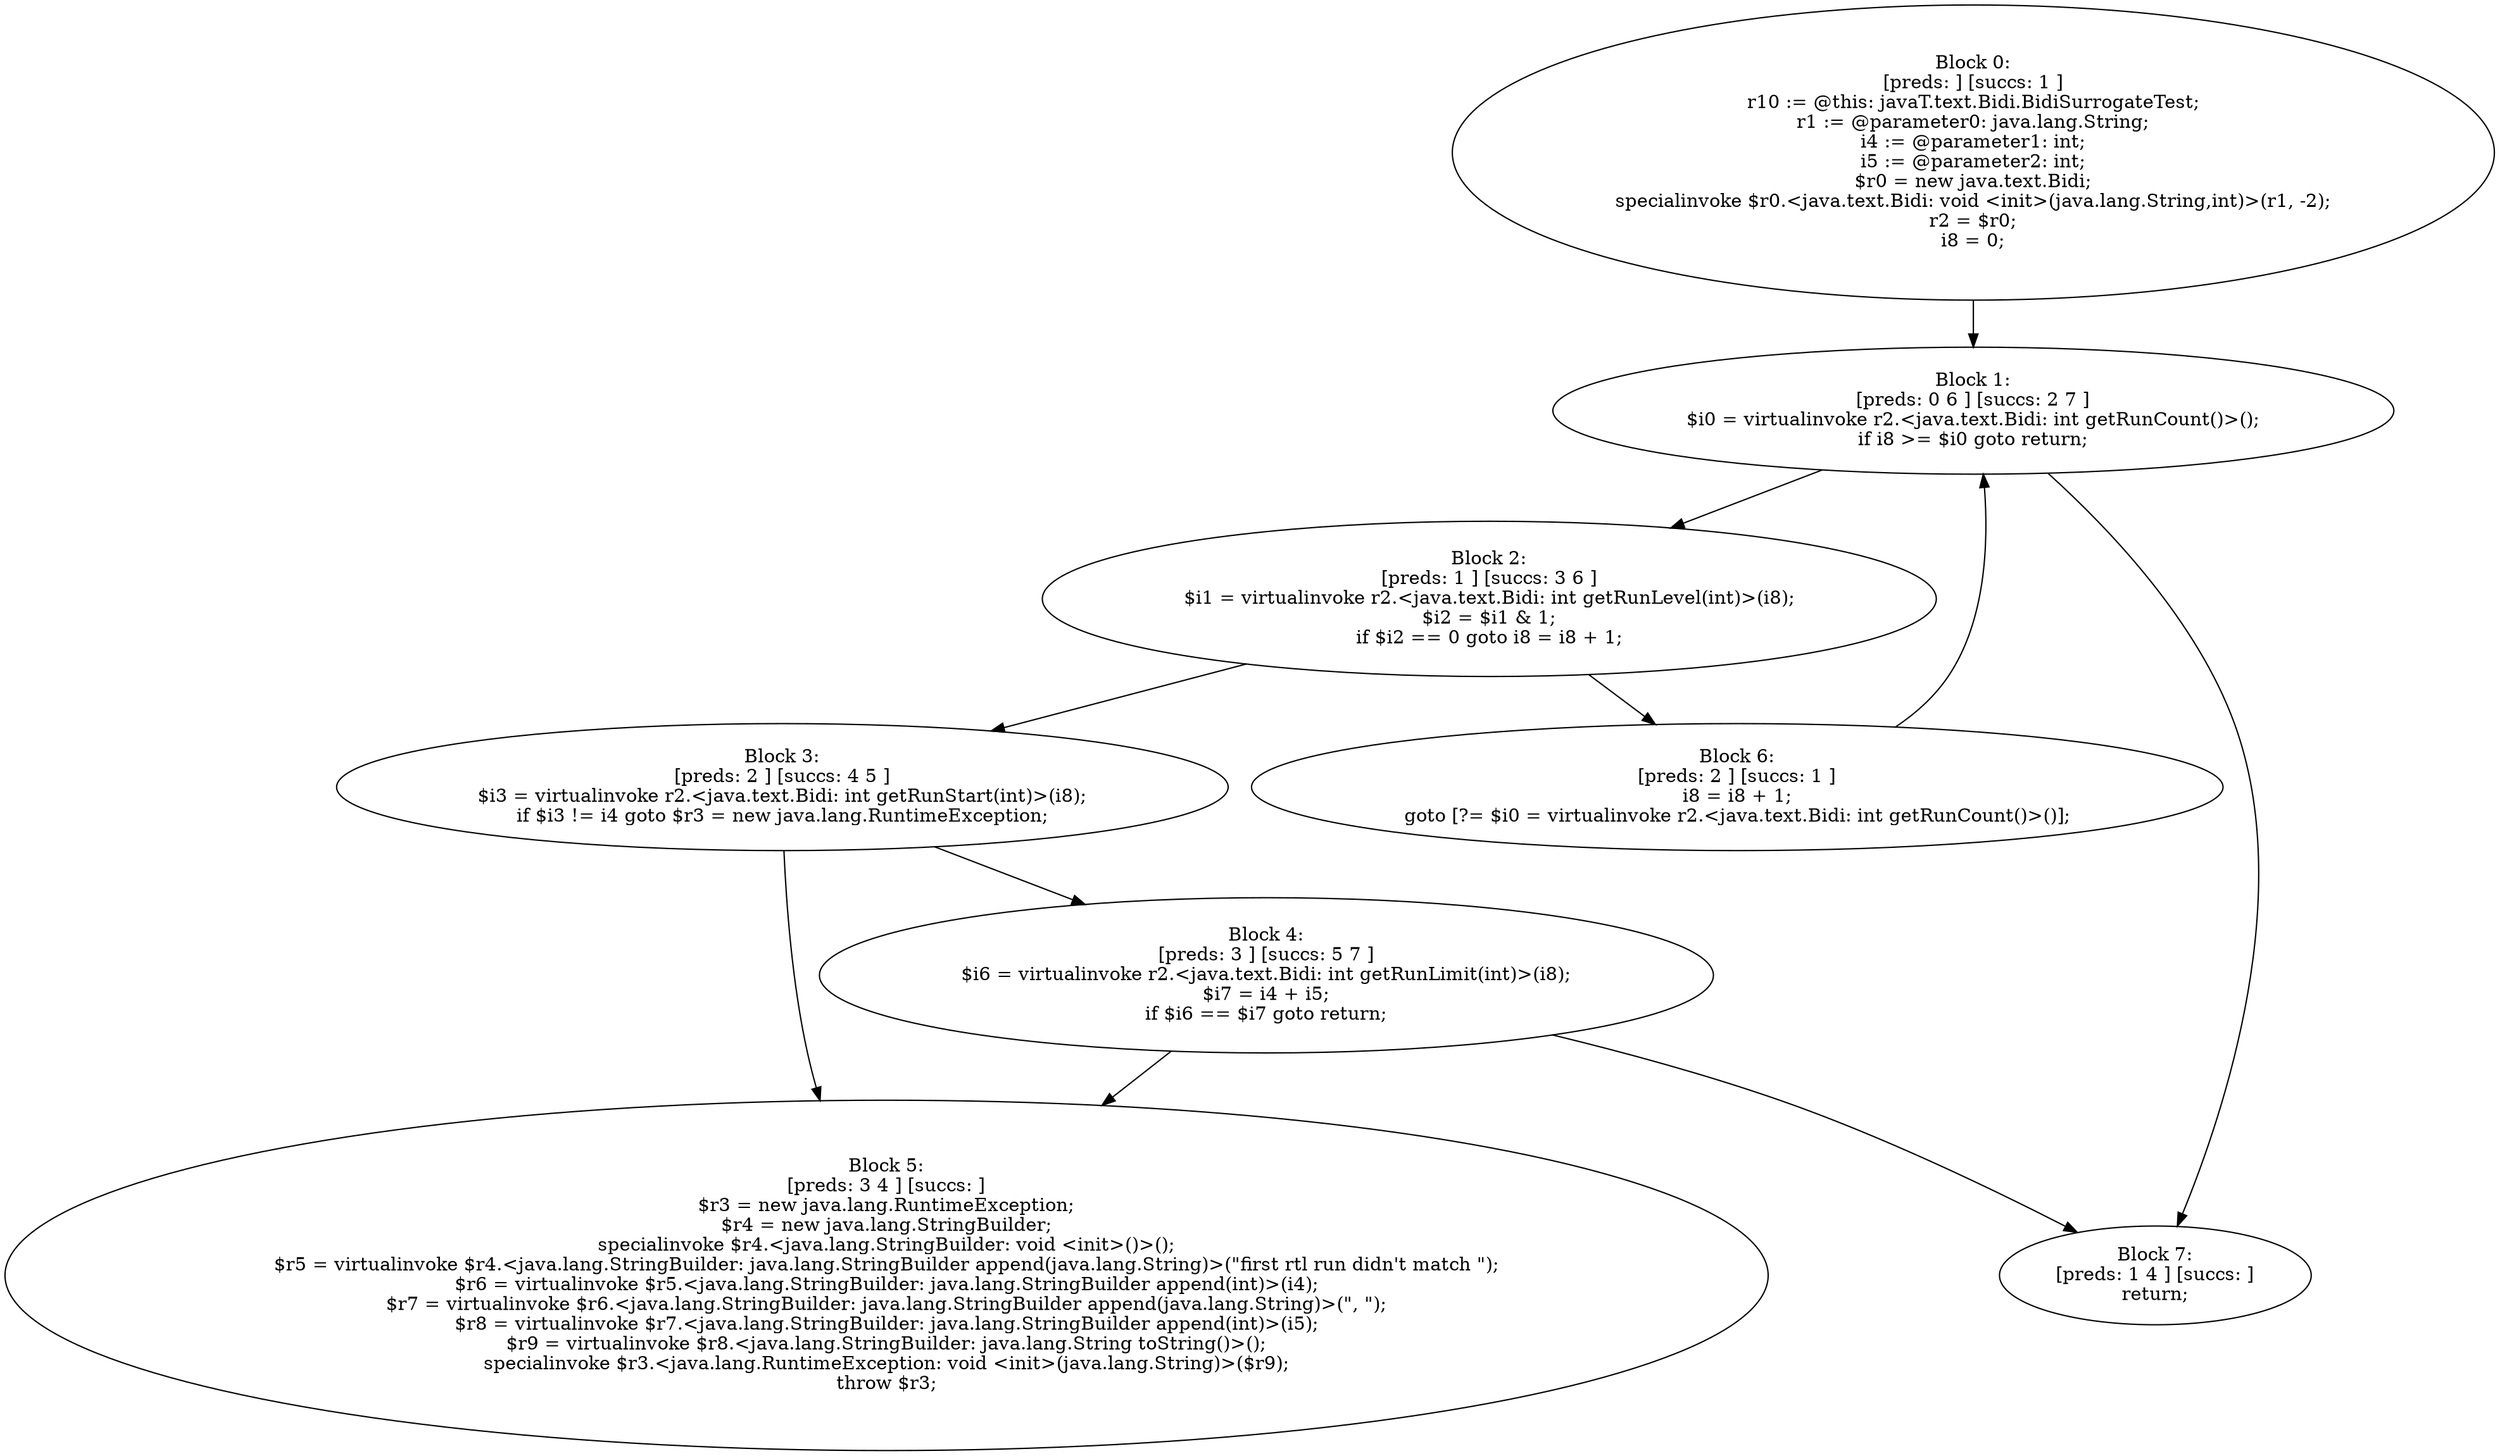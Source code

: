 digraph "unitGraph" {
    "Block 0:
[preds: ] [succs: 1 ]
r10 := @this: javaT.text.Bidi.BidiSurrogateTest;
r1 := @parameter0: java.lang.String;
i4 := @parameter1: int;
i5 := @parameter2: int;
$r0 = new java.text.Bidi;
specialinvoke $r0.<java.text.Bidi: void <init>(java.lang.String,int)>(r1, -2);
r2 = $r0;
i8 = 0;
"
    "Block 1:
[preds: 0 6 ] [succs: 2 7 ]
$i0 = virtualinvoke r2.<java.text.Bidi: int getRunCount()>();
if i8 >= $i0 goto return;
"
    "Block 2:
[preds: 1 ] [succs: 3 6 ]
$i1 = virtualinvoke r2.<java.text.Bidi: int getRunLevel(int)>(i8);
$i2 = $i1 & 1;
if $i2 == 0 goto i8 = i8 + 1;
"
    "Block 3:
[preds: 2 ] [succs: 4 5 ]
$i3 = virtualinvoke r2.<java.text.Bidi: int getRunStart(int)>(i8);
if $i3 != i4 goto $r3 = new java.lang.RuntimeException;
"
    "Block 4:
[preds: 3 ] [succs: 5 7 ]
$i6 = virtualinvoke r2.<java.text.Bidi: int getRunLimit(int)>(i8);
$i7 = i4 + i5;
if $i6 == $i7 goto return;
"
    "Block 5:
[preds: 3 4 ] [succs: ]
$r3 = new java.lang.RuntimeException;
$r4 = new java.lang.StringBuilder;
specialinvoke $r4.<java.lang.StringBuilder: void <init>()>();
$r5 = virtualinvoke $r4.<java.lang.StringBuilder: java.lang.StringBuilder append(java.lang.String)>(\"first rtl run didn\'t match \");
$r6 = virtualinvoke $r5.<java.lang.StringBuilder: java.lang.StringBuilder append(int)>(i4);
$r7 = virtualinvoke $r6.<java.lang.StringBuilder: java.lang.StringBuilder append(java.lang.String)>(\", \");
$r8 = virtualinvoke $r7.<java.lang.StringBuilder: java.lang.StringBuilder append(int)>(i5);
$r9 = virtualinvoke $r8.<java.lang.StringBuilder: java.lang.String toString()>();
specialinvoke $r3.<java.lang.RuntimeException: void <init>(java.lang.String)>($r9);
throw $r3;
"
    "Block 6:
[preds: 2 ] [succs: 1 ]
i8 = i8 + 1;
goto [?= $i0 = virtualinvoke r2.<java.text.Bidi: int getRunCount()>()];
"
    "Block 7:
[preds: 1 4 ] [succs: ]
return;
"
    "Block 0:
[preds: ] [succs: 1 ]
r10 := @this: javaT.text.Bidi.BidiSurrogateTest;
r1 := @parameter0: java.lang.String;
i4 := @parameter1: int;
i5 := @parameter2: int;
$r0 = new java.text.Bidi;
specialinvoke $r0.<java.text.Bidi: void <init>(java.lang.String,int)>(r1, -2);
r2 = $r0;
i8 = 0;
"->"Block 1:
[preds: 0 6 ] [succs: 2 7 ]
$i0 = virtualinvoke r2.<java.text.Bidi: int getRunCount()>();
if i8 >= $i0 goto return;
";
    "Block 1:
[preds: 0 6 ] [succs: 2 7 ]
$i0 = virtualinvoke r2.<java.text.Bidi: int getRunCount()>();
if i8 >= $i0 goto return;
"->"Block 2:
[preds: 1 ] [succs: 3 6 ]
$i1 = virtualinvoke r2.<java.text.Bidi: int getRunLevel(int)>(i8);
$i2 = $i1 & 1;
if $i2 == 0 goto i8 = i8 + 1;
";
    "Block 1:
[preds: 0 6 ] [succs: 2 7 ]
$i0 = virtualinvoke r2.<java.text.Bidi: int getRunCount()>();
if i8 >= $i0 goto return;
"->"Block 7:
[preds: 1 4 ] [succs: ]
return;
";
    "Block 2:
[preds: 1 ] [succs: 3 6 ]
$i1 = virtualinvoke r2.<java.text.Bidi: int getRunLevel(int)>(i8);
$i2 = $i1 & 1;
if $i2 == 0 goto i8 = i8 + 1;
"->"Block 3:
[preds: 2 ] [succs: 4 5 ]
$i3 = virtualinvoke r2.<java.text.Bidi: int getRunStart(int)>(i8);
if $i3 != i4 goto $r3 = new java.lang.RuntimeException;
";
    "Block 2:
[preds: 1 ] [succs: 3 6 ]
$i1 = virtualinvoke r2.<java.text.Bidi: int getRunLevel(int)>(i8);
$i2 = $i1 & 1;
if $i2 == 0 goto i8 = i8 + 1;
"->"Block 6:
[preds: 2 ] [succs: 1 ]
i8 = i8 + 1;
goto [?= $i0 = virtualinvoke r2.<java.text.Bidi: int getRunCount()>()];
";
    "Block 3:
[preds: 2 ] [succs: 4 5 ]
$i3 = virtualinvoke r2.<java.text.Bidi: int getRunStart(int)>(i8);
if $i3 != i4 goto $r3 = new java.lang.RuntimeException;
"->"Block 4:
[preds: 3 ] [succs: 5 7 ]
$i6 = virtualinvoke r2.<java.text.Bidi: int getRunLimit(int)>(i8);
$i7 = i4 + i5;
if $i6 == $i7 goto return;
";
    "Block 3:
[preds: 2 ] [succs: 4 5 ]
$i3 = virtualinvoke r2.<java.text.Bidi: int getRunStart(int)>(i8);
if $i3 != i4 goto $r3 = new java.lang.RuntimeException;
"->"Block 5:
[preds: 3 4 ] [succs: ]
$r3 = new java.lang.RuntimeException;
$r4 = new java.lang.StringBuilder;
specialinvoke $r4.<java.lang.StringBuilder: void <init>()>();
$r5 = virtualinvoke $r4.<java.lang.StringBuilder: java.lang.StringBuilder append(java.lang.String)>(\"first rtl run didn\'t match \");
$r6 = virtualinvoke $r5.<java.lang.StringBuilder: java.lang.StringBuilder append(int)>(i4);
$r7 = virtualinvoke $r6.<java.lang.StringBuilder: java.lang.StringBuilder append(java.lang.String)>(\", \");
$r8 = virtualinvoke $r7.<java.lang.StringBuilder: java.lang.StringBuilder append(int)>(i5);
$r9 = virtualinvoke $r8.<java.lang.StringBuilder: java.lang.String toString()>();
specialinvoke $r3.<java.lang.RuntimeException: void <init>(java.lang.String)>($r9);
throw $r3;
";
    "Block 4:
[preds: 3 ] [succs: 5 7 ]
$i6 = virtualinvoke r2.<java.text.Bidi: int getRunLimit(int)>(i8);
$i7 = i4 + i5;
if $i6 == $i7 goto return;
"->"Block 5:
[preds: 3 4 ] [succs: ]
$r3 = new java.lang.RuntimeException;
$r4 = new java.lang.StringBuilder;
specialinvoke $r4.<java.lang.StringBuilder: void <init>()>();
$r5 = virtualinvoke $r4.<java.lang.StringBuilder: java.lang.StringBuilder append(java.lang.String)>(\"first rtl run didn\'t match \");
$r6 = virtualinvoke $r5.<java.lang.StringBuilder: java.lang.StringBuilder append(int)>(i4);
$r7 = virtualinvoke $r6.<java.lang.StringBuilder: java.lang.StringBuilder append(java.lang.String)>(\", \");
$r8 = virtualinvoke $r7.<java.lang.StringBuilder: java.lang.StringBuilder append(int)>(i5);
$r9 = virtualinvoke $r8.<java.lang.StringBuilder: java.lang.String toString()>();
specialinvoke $r3.<java.lang.RuntimeException: void <init>(java.lang.String)>($r9);
throw $r3;
";
    "Block 4:
[preds: 3 ] [succs: 5 7 ]
$i6 = virtualinvoke r2.<java.text.Bidi: int getRunLimit(int)>(i8);
$i7 = i4 + i5;
if $i6 == $i7 goto return;
"->"Block 7:
[preds: 1 4 ] [succs: ]
return;
";
    "Block 6:
[preds: 2 ] [succs: 1 ]
i8 = i8 + 1;
goto [?= $i0 = virtualinvoke r2.<java.text.Bidi: int getRunCount()>()];
"->"Block 1:
[preds: 0 6 ] [succs: 2 7 ]
$i0 = virtualinvoke r2.<java.text.Bidi: int getRunCount()>();
if i8 >= $i0 goto return;
";
}
